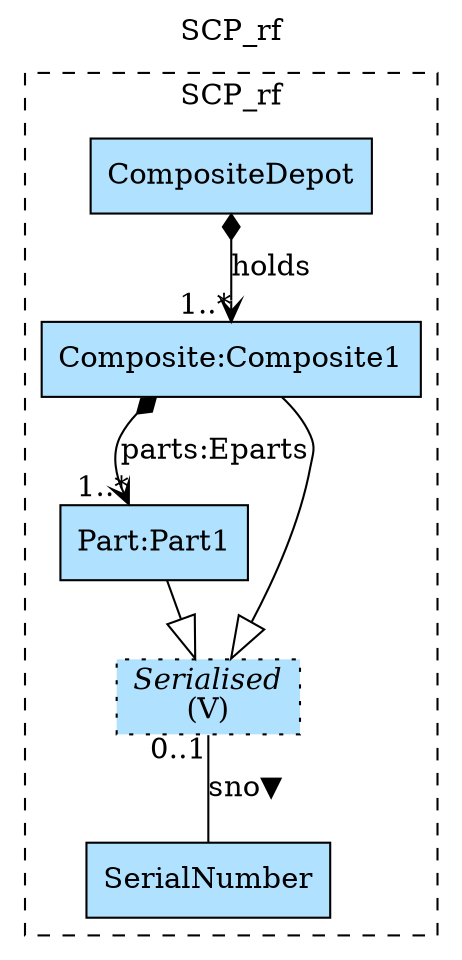 digraph {graph[label=SCP_rf,labelloc=tl,labelfontsize=12];
subgraph cluster_SCP_rf{style=dashed;label=SCP_rf;
"Composite"[shape=record,fillcolor=lightskyblue1,style = filled,label="Composite:Composite1"];
"Part"[shape=record,fillcolor=lightskyblue1,style = filled,label="Part:Part1"];
"CompositeDepot"[shape=record,fillcolor=lightskyblue1,style = filled,label="CompositeDepot"];
"SerialNumber"[shape=record,fillcolor=lightskyblue1,style = filled,label="SerialNumber"];
"Serialised"[shape=record,fillcolor=lightskyblue1,style ="filled,dotted",label=<{<I>Serialised</I><br/>(V)}>];

"Serialised"->"SerialNumber"[label="sno▼",dir=none,taillabel="0..1",headlabel=""];
"CompositeDepot"->"Composite"[label="holds",arrowhead=vee,arrowtail=diamond,dir=both,headlabel="1..*"];
"Composite"->"Part"[label="parts:Eparts",arrowhead=vee,arrowtail=diamond,dir=both,headlabel="1..*"];
"Part"->"Serialised"[arrowhead=onormal,arrowsize=2.0];
"Composite"->"Serialised"[arrowhead=onormal,arrowsize=2.0];

}
}